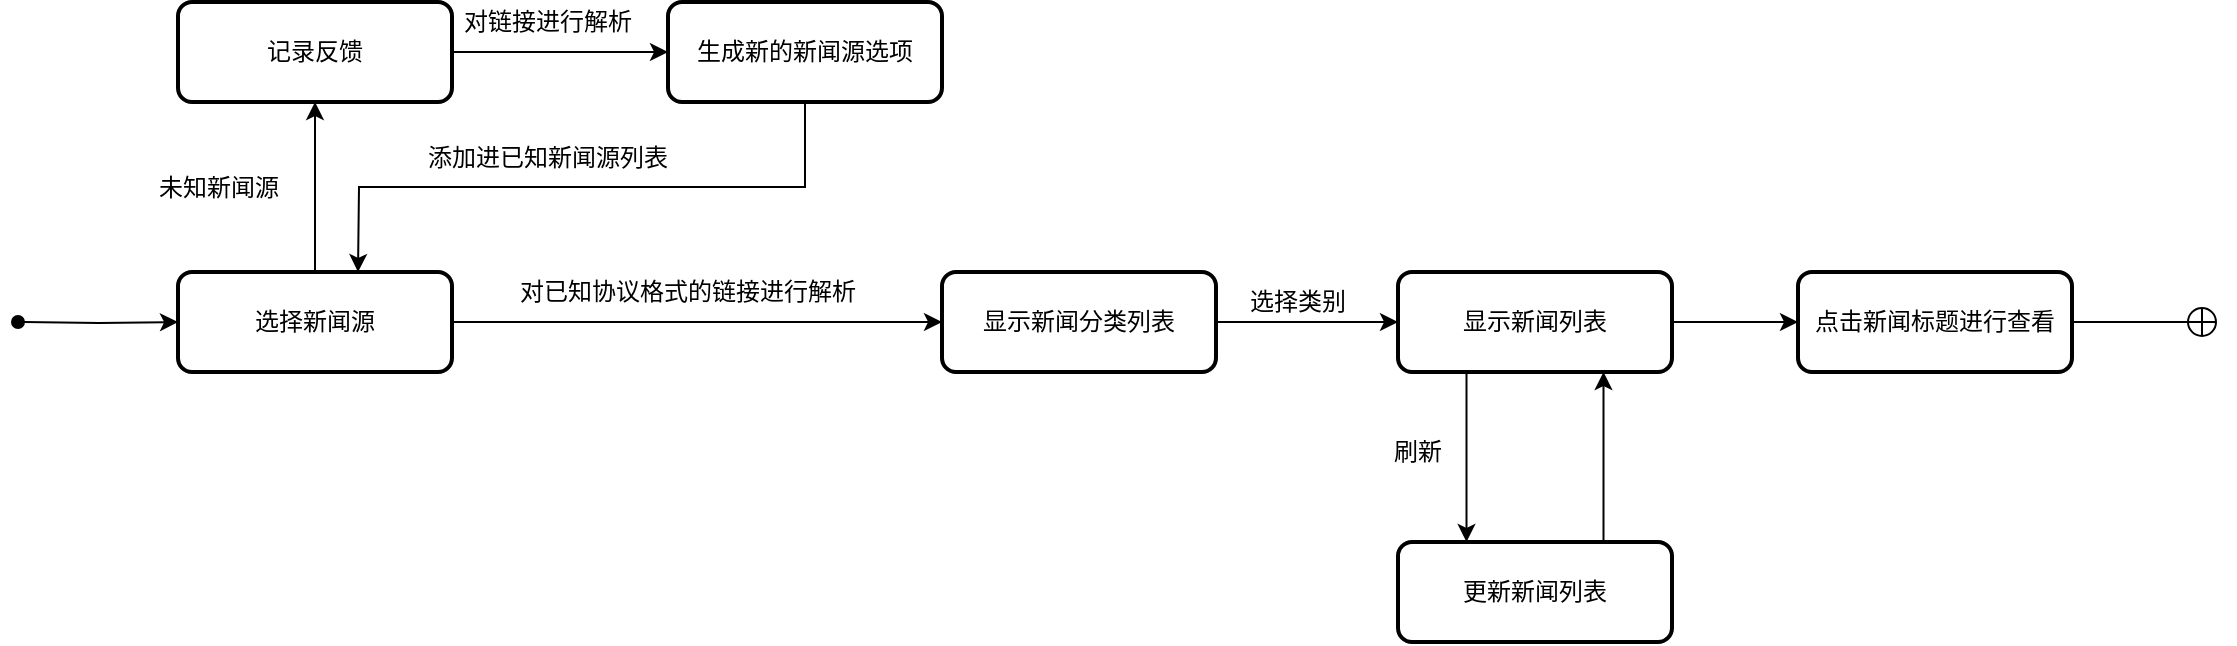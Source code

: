 <mxfile version="11.3.0" type="device" pages="1"><diagram id="kLkyTT4RMx1ix4jsi-1U" name="Page-1"><mxGraphModel dx="1072" dy="792" grid="1" gridSize="10" guides="1" tooltips="1" connect="1" arrows="1" fold="1" page="1" pageScale="1" pageWidth="827" pageHeight="1169" math="0" shadow="0"><root><mxCell id="0"/><mxCell id="1" parent="0"/><mxCell id="jL7SoRC9dklnLUMcKhGG-2" value="" style="edgeStyle=orthogonalEdgeStyle;rounded=0;orthogonalLoop=1;jettySize=auto;html=1;entryX=0;entryY=0.5;entryDx=0;entryDy=0;startArrow=oval;startFill=1;" parent="1" target="jL7SoRC9dklnLUMcKhGG-5" edge="1"><mxGeometry relative="1" as="geometry"><mxPoint x="210" y="435" as="sourcePoint"/><mxPoint x="290" y="440" as="targetPoint"/></mxGeometry></mxCell><mxCell id="jL7SoRC9dklnLUMcKhGG-3" value="" style="edgeStyle=orthogonalEdgeStyle;rounded=0;orthogonalLoop=1;jettySize=auto;html=1;" parent="1" source="jL7SoRC9dklnLUMcKhGG-5" target="jL7SoRC9dklnLUMcKhGG-7" edge="1"><mxGeometry relative="1" as="geometry"/></mxCell><mxCell id="jL7SoRC9dklnLUMcKhGG-24" style="edgeStyle=orthogonalEdgeStyle;rounded=0;orthogonalLoop=1;jettySize=auto;html=1;exitX=0.5;exitY=0;exitDx=0;exitDy=0;entryX=0.5;entryY=1;entryDx=0;entryDy=0;" parent="1" source="jL7SoRC9dklnLUMcKhGG-5" target="jL7SoRC9dklnLUMcKhGG-23" edge="1"><mxGeometry relative="1" as="geometry"/></mxCell><mxCell id="jL7SoRC9dklnLUMcKhGG-5" value="选择新闻源" style="rounded=1;whiteSpace=wrap;html=1;absoluteArcSize=1;arcSize=14;strokeWidth=2;" parent="1" vertex="1"><mxGeometry x="290" y="410" width="137" height="50" as="geometry"/></mxCell><mxCell id="jL7SoRC9dklnLUMcKhGG-31" style="edgeStyle=orthogonalEdgeStyle;rounded=0;orthogonalLoop=1;jettySize=auto;html=1;exitX=1;exitY=0.5;exitDx=0;exitDy=0;" parent="1" source="jL7SoRC9dklnLUMcKhGG-7" target="jL7SoRC9dklnLUMcKhGG-28" edge="1"><mxGeometry relative="1" as="geometry"/></mxCell><mxCell id="jL7SoRC9dklnLUMcKhGG-7" value="显示新闻分类列表" style="rounded=1;whiteSpace=wrap;html=1;absoluteArcSize=1;arcSize=14;strokeWidth=2;" parent="1" vertex="1"><mxGeometry x="672" y="410" width="137" height="50" as="geometry"/></mxCell><mxCell id="jL7SoRC9dklnLUMcKhGG-34" style="edgeStyle=orthogonalEdgeStyle;rounded=0;orthogonalLoop=1;jettySize=auto;html=1;exitX=0.5;exitY=1;exitDx=0;exitDy=0;" parent="1" source="jL7SoRC9dklnLUMcKhGG-10" edge="1"><mxGeometry relative="1" as="geometry"><mxPoint x="380" y="410" as="targetPoint"/></mxGeometry></mxCell><mxCell id="jL7SoRC9dklnLUMcKhGG-10" value="生成新的新闻源选项" style="rounded=1;whiteSpace=wrap;html=1;absoluteArcSize=1;arcSize=14;strokeWidth=2;" parent="1" vertex="1"><mxGeometry x="535" y="275" width="137" height="50" as="geometry"/></mxCell><mxCell id="jL7SoRC9dklnLUMcKhGG-17" value="对已知协议格式的链接进行解析" style="text;html=1;strokeColor=none;fillColor=none;align=center;verticalAlign=middle;whiteSpace=wrap;rounded=0;" parent="1" vertex="1"><mxGeometry x="460" y="410" width="170" height="20" as="geometry"/></mxCell><mxCell id="jL7SoRC9dklnLUMcKhGG-18" value="未知新闻源" style="text;html=1;strokeColor=none;fillColor=none;align=center;verticalAlign=middle;whiteSpace=wrap;rounded=0;" parent="1" vertex="1"><mxGeometry x="261.5" y="357.5" width="97" height="20" as="geometry"/></mxCell><mxCell id="jL7SoRC9dklnLUMcKhGG-32" style="edgeStyle=orthogonalEdgeStyle;rounded=0;orthogonalLoop=1;jettySize=auto;html=1;exitX=1;exitY=0.5;exitDx=0;exitDy=0;" parent="1" source="jL7SoRC9dklnLUMcKhGG-23" target="jL7SoRC9dklnLUMcKhGG-10" edge="1"><mxGeometry relative="1" as="geometry"/></mxCell><mxCell id="jL7SoRC9dklnLUMcKhGG-23" value="记录反馈" style="rounded=1;whiteSpace=wrap;html=1;absoluteArcSize=1;arcSize=14;strokeWidth=2;" parent="1" vertex="1"><mxGeometry x="290" y="275" width="137" height="50" as="geometry"/></mxCell><mxCell id="jL7SoRC9dklnLUMcKhGG-27" value="&lt;span style=&quot;font-family: &amp;#34;helvetica&amp;#34; , &amp;#34;arial&amp;#34; , sans-serif ; font-size: 0px&quot;&gt;%3CmxGraphModel%3E%3Croot%3E%3CmxCell%20id%3D%220%22%2F%3E%3CmxCell%20id%3D%221%22%20parent%3D%220%22%2F%3E%3CmxCell%20id%3D%222%22%20value%3D%22%E6%98%BE%E7%A4%BA%E6%96%B0%E9%97%BB%E5%88%86%E7%B1%BB%E5%88%97%E8%A1%A8%22%20style%3D%22rounded%3D1%3BwhiteSpace%3Dwrap%3Bhtml%3D1%3BabsoluteArcSize%3D1%3BarcSize%3D14%3BstrokeWidth%3D2%3B%22%20vertex%3D%221%22%20parent%3D%221%22%3E%3CmxGeometry%20x%3D%22672%22%20y%3D%22410%22%20width%3D%22137%22%20height%3D%2250%22%20as%3D%22geometry%22%2F%3E%3C%2FmxCell%3E%3C%2Froot%3E%3C%2FmxGraphModel%3E&lt;/span&gt;" style="text;html=1;resizable=0;points=[];autosize=1;align=left;verticalAlign=top;spacingTop=-4;" parent="1" vertex="1"><mxGeometry x="788" y="525" width="20" height="20" as="geometry"/></mxCell><mxCell id="jL7SoRC9dklnLUMcKhGG-36" style="edgeStyle=orthogonalEdgeStyle;rounded=0;orthogonalLoop=1;jettySize=auto;html=1;exitX=1;exitY=0.5;exitDx=0;exitDy=0;" parent="1" source="jL7SoRC9dklnLUMcKhGG-28" target="jL7SoRC9dklnLUMcKhGG-35" edge="1"><mxGeometry relative="1" as="geometry"/></mxCell><mxCell id="jL7SoRC9dklnLUMcKhGG-43" style="edgeStyle=orthogonalEdgeStyle;rounded=0;orthogonalLoop=1;jettySize=auto;html=1;exitX=0.25;exitY=1;exitDx=0;exitDy=0;entryX=0.25;entryY=0;entryDx=0;entryDy=0;endArrow=classic;endFill=1;" parent="1" source="jL7SoRC9dklnLUMcKhGG-28" target="jL7SoRC9dklnLUMcKhGG-42" edge="1"><mxGeometry relative="1" as="geometry"/></mxCell><mxCell id="jL7SoRC9dklnLUMcKhGG-28" value="显示新闻列表" style="rounded=1;whiteSpace=wrap;html=1;absoluteArcSize=1;arcSize=14;strokeWidth=2;" parent="1" vertex="1"><mxGeometry x="900" y="410" width="137" height="50" as="geometry"/></mxCell><mxCell id="jL7SoRC9dklnLUMcKhGG-33" value="对链接进行解析" style="text;html=1;strokeColor=none;fillColor=none;align=center;verticalAlign=middle;whiteSpace=wrap;rounded=0;" parent="1" vertex="1"><mxGeometry x="390" y="275" width="170" height="20" as="geometry"/></mxCell><mxCell id="jL7SoRC9dklnLUMcKhGG-37" style="edgeStyle=orthogonalEdgeStyle;rounded=0;orthogonalLoop=1;jettySize=auto;html=1;exitX=1;exitY=0.5;exitDx=0;exitDy=0;endArrow=circlePlus;endFill=0;" parent="1" source="jL7SoRC9dklnLUMcKhGG-35" edge="1"><mxGeometry relative="1" as="geometry"><mxPoint x="1310" y="435" as="targetPoint"/></mxGeometry></mxCell><mxCell id="jL7SoRC9dklnLUMcKhGG-35" value="点击新闻标题进行查看" style="rounded=1;whiteSpace=wrap;html=1;absoluteArcSize=1;arcSize=14;strokeWidth=2;" parent="1" vertex="1"><mxGeometry x="1100" y="410" width="137" height="50" as="geometry"/></mxCell><mxCell id="jL7SoRC9dklnLUMcKhGG-38" value="添加进已知新闻源列表" style="text;html=1;strokeColor=none;fillColor=none;align=center;verticalAlign=middle;whiteSpace=wrap;rounded=0;" parent="1" vertex="1"><mxGeometry x="390" y="342.5" width="170" height="20" as="geometry"/></mxCell><mxCell id="jL7SoRC9dklnLUMcKhGG-39" value="选择类别" style="text;html=1;strokeColor=none;fillColor=none;align=center;verticalAlign=middle;whiteSpace=wrap;rounded=0;" parent="1" vertex="1"><mxGeometry x="765" y="415" width="170" height="20" as="geometry"/></mxCell><mxCell id="jL7SoRC9dklnLUMcKhGG-45" style="edgeStyle=orthogonalEdgeStyle;rounded=0;orthogonalLoop=1;jettySize=auto;html=1;exitX=0.75;exitY=0;exitDx=0;exitDy=0;entryX=0.75;entryY=1;entryDx=0;entryDy=0;endArrow=classic;endFill=1;" parent="1" source="jL7SoRC9dklnLUMcKhGG-42" target="jL7SoRC9dklnLUMcKhGG-28" edge="1"><mxGeometry relative="1" as="geometry"/></mxCell><mxCell id="jL7SoRC9dklnLUMcKhGG-42" value="更新新闻列表" style="rounded=1;whiteSpace=wrap;html=1;absoluteArcSize=1;arcSize=14;strokeWidth=2;" parent="1" vertex="1"><mxGeometry x="900" y="545" width="137" height="50" as="geometry"/></mxCell><mxCell id="jL7SoRC9dklnLUMcKhGG-44" value="刷新" style="text;html=1;strokeColor=none;fillColor=none;align=center;verticalAlign=middle;whiteSpace=wrap;rounded=0;" parent="1" vertex="1"><mxGeometry x="880" y="490" width="60" height="20" as="geometry"/></mxCell></root></mxGraphModel></diagram></mxfile>
